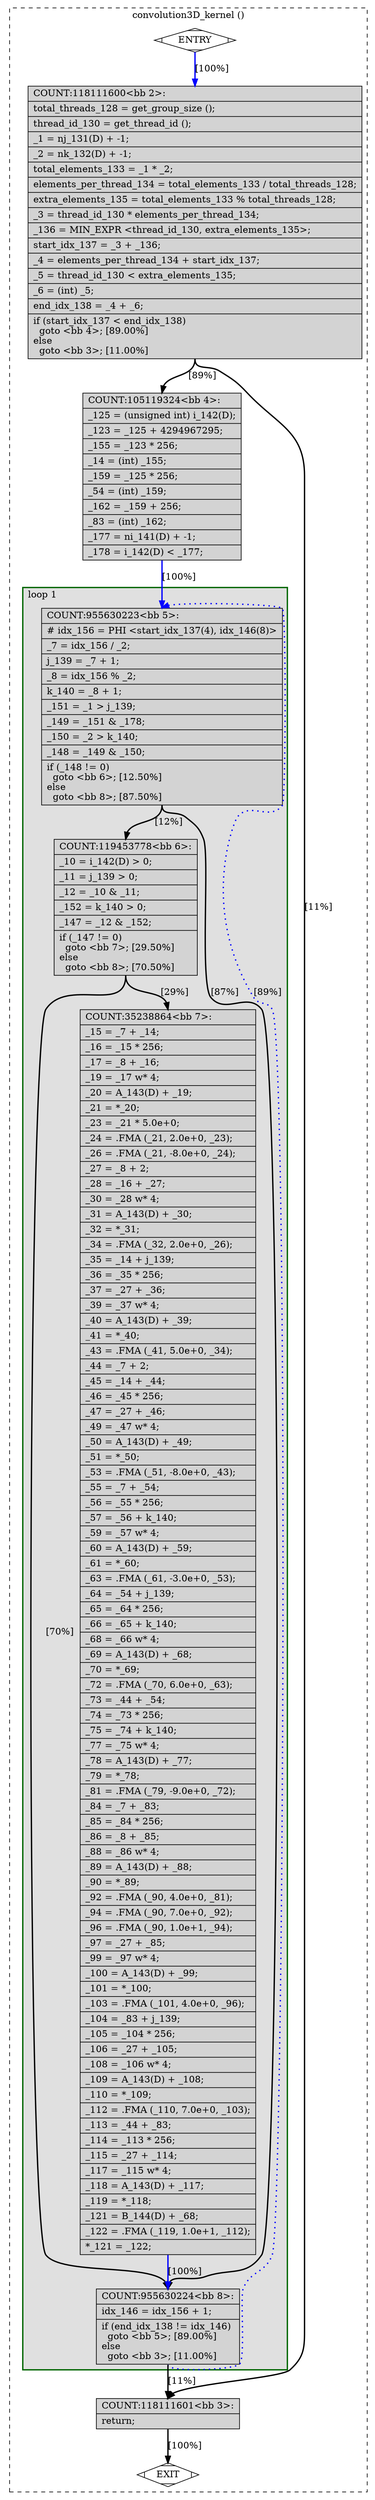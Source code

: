 digraph "3DConvolution.dev.c.231t.optimized" {
overlap=false;
subgraph "cluster_convolution3D_kernel" {
	style="dashed";
	color="black";
	label="convolution3D_kernel ()";
	subgraph cluster_4_1 {
	style="filled";
	color="darkgreen";
	fillcolor="grey88";
	label="loop 1";
	labeljust=l;
	penwidth=2;
	fn_4_basic_block_5 [shape=record,style=filled,fillcolor=lightgrey,label="{COUNT:955630223\<bb\ 5\>:\l\
|#\ idx_156\ =\ PHI\ \<start_idx_137(4),\ idx_146(8)\>\l\
|_7\ =\ idx_156\ /\ _2;\l\
|j_139\ =\ _7\ +\ 1;\l\
|_8\ =\ idx_156\ %\ _2;\l\
|k_140\ =\ _8\ +\ 1;\l\
|_151\ =\ _1\ \>\ j_139;\l\
|_149\ =\ _151\ &\ _178;\l\
|_150\ =\ _2\ \>\ k_140;\l\
|_148\ =\ _149\ &\ _150;\l\
|if\ (_148\ !=\ 0)\l\
\ \ goto\ \<bb\ 6\>;\ [12.50%]\l\
else\l\
\ \ goto\ \<bb\ 8\>;\ [87.50%]\l\
}"];

	fn_4_basic_block_6 [shape=record,style=filled,fillcolor=lightgrey,label="{COUNT:119453778\<bb\ 6\>:\l\
|_10\ =\ i_142(D)\ \>\ 0;\l\
|_11\ =\ j_139\ \>\ 0;\l\
|_12\ =\ _10\ &\ _11;\l\
|_152\ =\ k_140\ \>\ 0;\l\
|_147\ =\ _12\ &\ _152;\l\
|if\ (_147\ !=\ 0)\l\
\ \ goto\ \<bb\ 7\>;\ [29.50%]\l\
else\l\
\ \ goto\ \<bb\ 8\>;\ [70.50%]\l\
}"];

	fn_4_basic_block_8 [shape=record,style=filled,fillcolor=lightgrey,label="{COUNT:955630224\<bb\ 8\>:\l\
|idx_146\ =\ idx_156\ +\ 1;\l\
|if\ (end_idx_138\ !=\ idx_146)\l\
\ \ goto\ \<bb\ 5\>;\ [89.00%]\l\
else\l\
\ \ goto\ \<bb\ 3\>;\ [11.00%]\l\
}"];

	fn_4_basic_block_7 [shape=record,style=filled,fillcolor=lightgrey,label="{COUNT:35238864\<bb\ 7\>:\l\
|_15\ =\ _7\ +\ _14;\l\
|_16\ =\ _15\ *\ 256;\l\
|_17\ =\ _8\ +\ _16;\l\
|_19\ =\ _17\ w*\ 4;\l\
|_20\ =\ A_143(D)\ +\ _19;\l\
|_21\ =\ *_20;\l\
|_23\ =\ _21\ *\ 5.0e+0;\l\
|_24\ =\ .FMA\ (_21,\ 2.0e+0,\ _23);\l\
|_26\ =\ .FMA\ (_21,\ -8.0e+0,\ _24);\l\
|_27\ =\ _8\ +\ 2;\l\
|_28\ =\ _16\ +\ _27;\l\
|_30\ =\ _28\ w*\ 4;\l\
|_31\ =\ A_143(D)\ +\ _30;\l\
|_32\ =\ *_31;\l\
|_34\ =\ .FMA\ (_32,\ 2.0e+0,\ _26);\l\
|_35\ =\ _14\ +\ j_139;\l\
|_36\ =\ _35\ *\ 256;\l\
|_37\ =\ _27\ +\ _36;\l\
|_39\ =\ _37\ w*\ 4;\l\
|_40\ =\ A_143(D)\ +\ _39;\l\
|_41\ =\ *_40;\l\
|_43\ =\ .FMA\ (_41,\ 5.0e+0,\ _34);\l\
|_44\ =\ _7\ +\ 2;\l\
|_45\ =\ _14\ +\ _44;\l\
|_46\ =\ _45\ *\ 256;\l\
|_47\ =\ _27\ +\ _46;\l\
|_49\ =\ _47\ w*\ 4;\l\
|_50\ =\ A_143(D)\ +\ _49;\l\
|_51\ =\ *_50;\l\
|_53\ =\ .FMA\ (_51,\ -8.0e+0,\ _43);\l\
|_55\ =\ _7\ +\ _54;\l\
|_56\ =\ _55\ *\ 256;\l\
|_57\ =\ _56\ +\ k_140;\l\
|_59\ =\ _57\ w*\ 4;\l\
|_60\ =\ A_143(D)\ +\ _59;\l\
|_61\ =\ *_60;\l\
|_63\ =\ .FMA\ (_61,\ -3.0e+0,\ _53);\l\
|_64\ =\ _54\ +\ j_139;\l\
|_65\ =\ _64\ *\ 256;\l\
|_66\ =\ _65\ +\ k_140;\l\
|_68\ =\ _66\ w*\ 4;\l\
|_69\ =\ A_143(D)\ +\ _68;\l\
|_70\ =\ *_69;\l\
|_72\ =\ .FMA\ (_70,\ 6.0e+0,\ _63);\l\
|_73\ =\ _44\ +\ _54;\l\
|_74\ =\ _73\ *\ 256;\l\
|_75\ =\ _74\ +\ k_140;\l\
|_77\ =\ _75\ w*\ 4;\l\
|_78\ =\ A_143(D)\ +\ _77;\l\
|_79\ =\ *_78;\l\
|_81\ =\ .FMA\ (_79,\ -9.0e+0,\ _72);\l\
|_84\ =\ _7\ +\ _83;\l\
|_85\ =\ _84\ *\ 256;\l\
|_86\ =\ _8\ +\ _85;\l\
|_88\ =\ _86\ w*\ 4;\l\
|_89\ =\ A_143(D)\ +\ _88;\l\
|_90\ =\ *_89;\l\
|_92\ =\ .FMA\ (_90,\ 4.0e+0,\ _81);\l\
|_94\ =\ .FMA\ (_90,\ 7.0e+0,\ _92);\l\
|_96\ =\ .FMA\ (_90,\ 1.0e+1,\ _94);\l\
|_97\ =\ _27\ +\ _85;\l\
|_99\ =\ _97\ w*\ 4;\l\
|_100\ =\ A_143(D)\ +\ _99;\l\
|_101\ =\ *_100;\l\
|_103\ =\ .FMA\ (_101,\ 4.0e+0,\ _96);\l\
|_104\ =\ _83\ +\ j_139;\l\
|_105\ =\ _104\ *\ 256;\l\
|_106\ =\ _27\ +\ _105;\l\
|_108\ =\ _106\ w*\ 4;\l\
|_109\ =\ A_143(D)\ +\ _108;\l\
|_110\ =\ *_109;\l\
|_112\ =\ .FMA\ (_110,\ 7.0e+0,\ _103);\l\
|_113\ =\ _44\ +\ _83;\l\
|_114\ =\ _113\ *\ 256;\l\
|_115\ =\ _27\ +\ _114;\l\
|_117\ =\ _115\ w*\ 4;\l\
|_118\ =\ A_143(D)\ +\ _117;\l\
|_119\ =\ *_118;\l\
|_121\ =\ B_144(D)\ +\ _68;\l\
|_122\ =\ .FMA\ (_119,\ 1.0e+1,\ _112);\l\
|*_121\ =\ _122;\l\
}"];

	}
	fn_4_basic_block_0 [shape=Mdiamond,style=filled,fillcolor=white,label="ENTRY"];

	fn_4_basic_block_1 [shape=Mdiamond,style=filled,fillcolor=white,label="EXIT"];

	fn_4_basic_block_2 [shape=record,style=filled,fillcolor=lightgrey,label="{COUNT:118111600\<bb\ 2\>:\l\
|total_threads_128\ =\ get_group_size\ ();\l\
|thread_id_130\ =\ get_thread_id\ ();\l\
|_1\ =\ nj_131(D)\ +\ -1;\l\
|_2\ =\ nk_132(D)\ +\ -1;\l\
|total_elements_133\ =\ _1\ *\ _2;\l\
|elements_per_thread_134\ =\ total_elements_133\ /\ total_threads_128;\l\
|extra_elements_135\ =\ total_elements_133\ %\ total_threads_128;\l\
|_3\ =\ thread_id_130\ *\ elements_per_thread_134;\l\
|_136\ =\ MIN_EXPR\ \<thread_id_130,\ extra_elements_135\>;\l\
|start_idx_137\ =\ _3\ +\ _136;\l\
|_4\ =\ elements_per_thread_134\ +\ start_idx_137;\l\
|_5\ =\ thread_id_130\ \<\ extra_elements_135;\l\
|_6\ =\ (int)\ _5;\l\
|end_idx_138\ =\ _4\ +\ _6;\l\
|if\ (start_idx_137\ \<\ end_idx_138)\l\
\ \ goto\ \<bb\ 4\>;\ [89.00%]\l\
else\l\
\ \ goto\ \<bb\ 3\>;\ [11.00%]\l\
}"];

	fn_4_basic_block_3 [shape=record,style=filled,fillcolor=lightgrey,label="{COUNT:118111601\<bb\ 3\>:\l\
|return;\l\
}"];

	fn_4_basic_block_4 [shape=record,style=filled,fillcolor=lightgrey,label="{COUNT:105119324\<bb\ 4\>:\l\
|_125\ =\ (unsigned\ int)\ i_142(D);\l\
|_123\ =\ _125\ +\ 4294967295;\l\
|_155\ =\ _123\ *\ 256;\l\
|_14\ =\ (int)\ _155;\l\
|_159\ =\ _125\ *\ 256;\l\
|_54\ =\ (int)\ _159;\l\
|_162\ =\ _159\ +\ 256;\l\
|_83\ =\ (int)\ _162;\l\
|_177\ =\ ni_141(D)\ +\ -1;\l\
|_178\ =\ i_142(D)\ \<\ _177;\l\
}"];

	fn_4_basic_block_0:s -> fn_4_basic_block_2:n [style="solid,bold",color=blue,weight=100,constraint=true,label="[100%]"];
	fn_4_basic_block_2:s -> fn_4_basic_block_4:n [style="solid,bold",color=black,weight=10,constraint=true,label="[89%]"];
	fn_4_basic_block_2:s -> fn_4_basic_block_3:n [style="solid,bold",color=black,weight=10,constraint=true,label="[11%]"];
	fn_4_basic_block_3:s -> fn_4_basic_block_1:n [style="solid,bold",color=black,weight=10,constraint=true,label="[100%]"];
	fn_4_basic_block_4:s -> fn_4_basic_block_5:n [style="solid,bold",color=blue,weight=100,constraint=true,label="[100%]"];
	fn_4_basic_block_5:s -> fn_4_basic_block_6:n [style="solid,bold",color=black,weight=10,constraint=true,label="[12%]"];
	fn_4_basic_block_5:s -> fn_4_basic_block_8:n [style="solid,bold",color=black,weight=10,constraint=true,label="[87%]"];
	fn_4_basic_block_6:s -> fn_4_basic_block_7:n [style="solid,bold",color=black,weight=10,constraint=true,label="[29%]"];
	fn_4_basic_block_6:s -> fn_4_basic_block_8:n [style="solid,bold",color=black,weight=10,constraint=true,label="[70%]"];
	fn_4_basic_block_7:s -> fn_4_basic_block_8:n [style="solid,bold",color=blue,weight=100,constraint=true,label="[100%]"];
	fn_4_basic_block_8:s -> fn_4_basic_block_5:n [style="dotted,bold",color=blue,weight=10,constraint=false,label="[89%]"];
	fn_4_basic_block_8:s -> fn_4_basic_block_3:n [style="solid,bold",color=black,weight=10,constraint=true,label="[11%]"];
	fn_4_basic_block_0:s -> fn_4_basic_block_1:n [style="invis",constraint=true];
}
}
